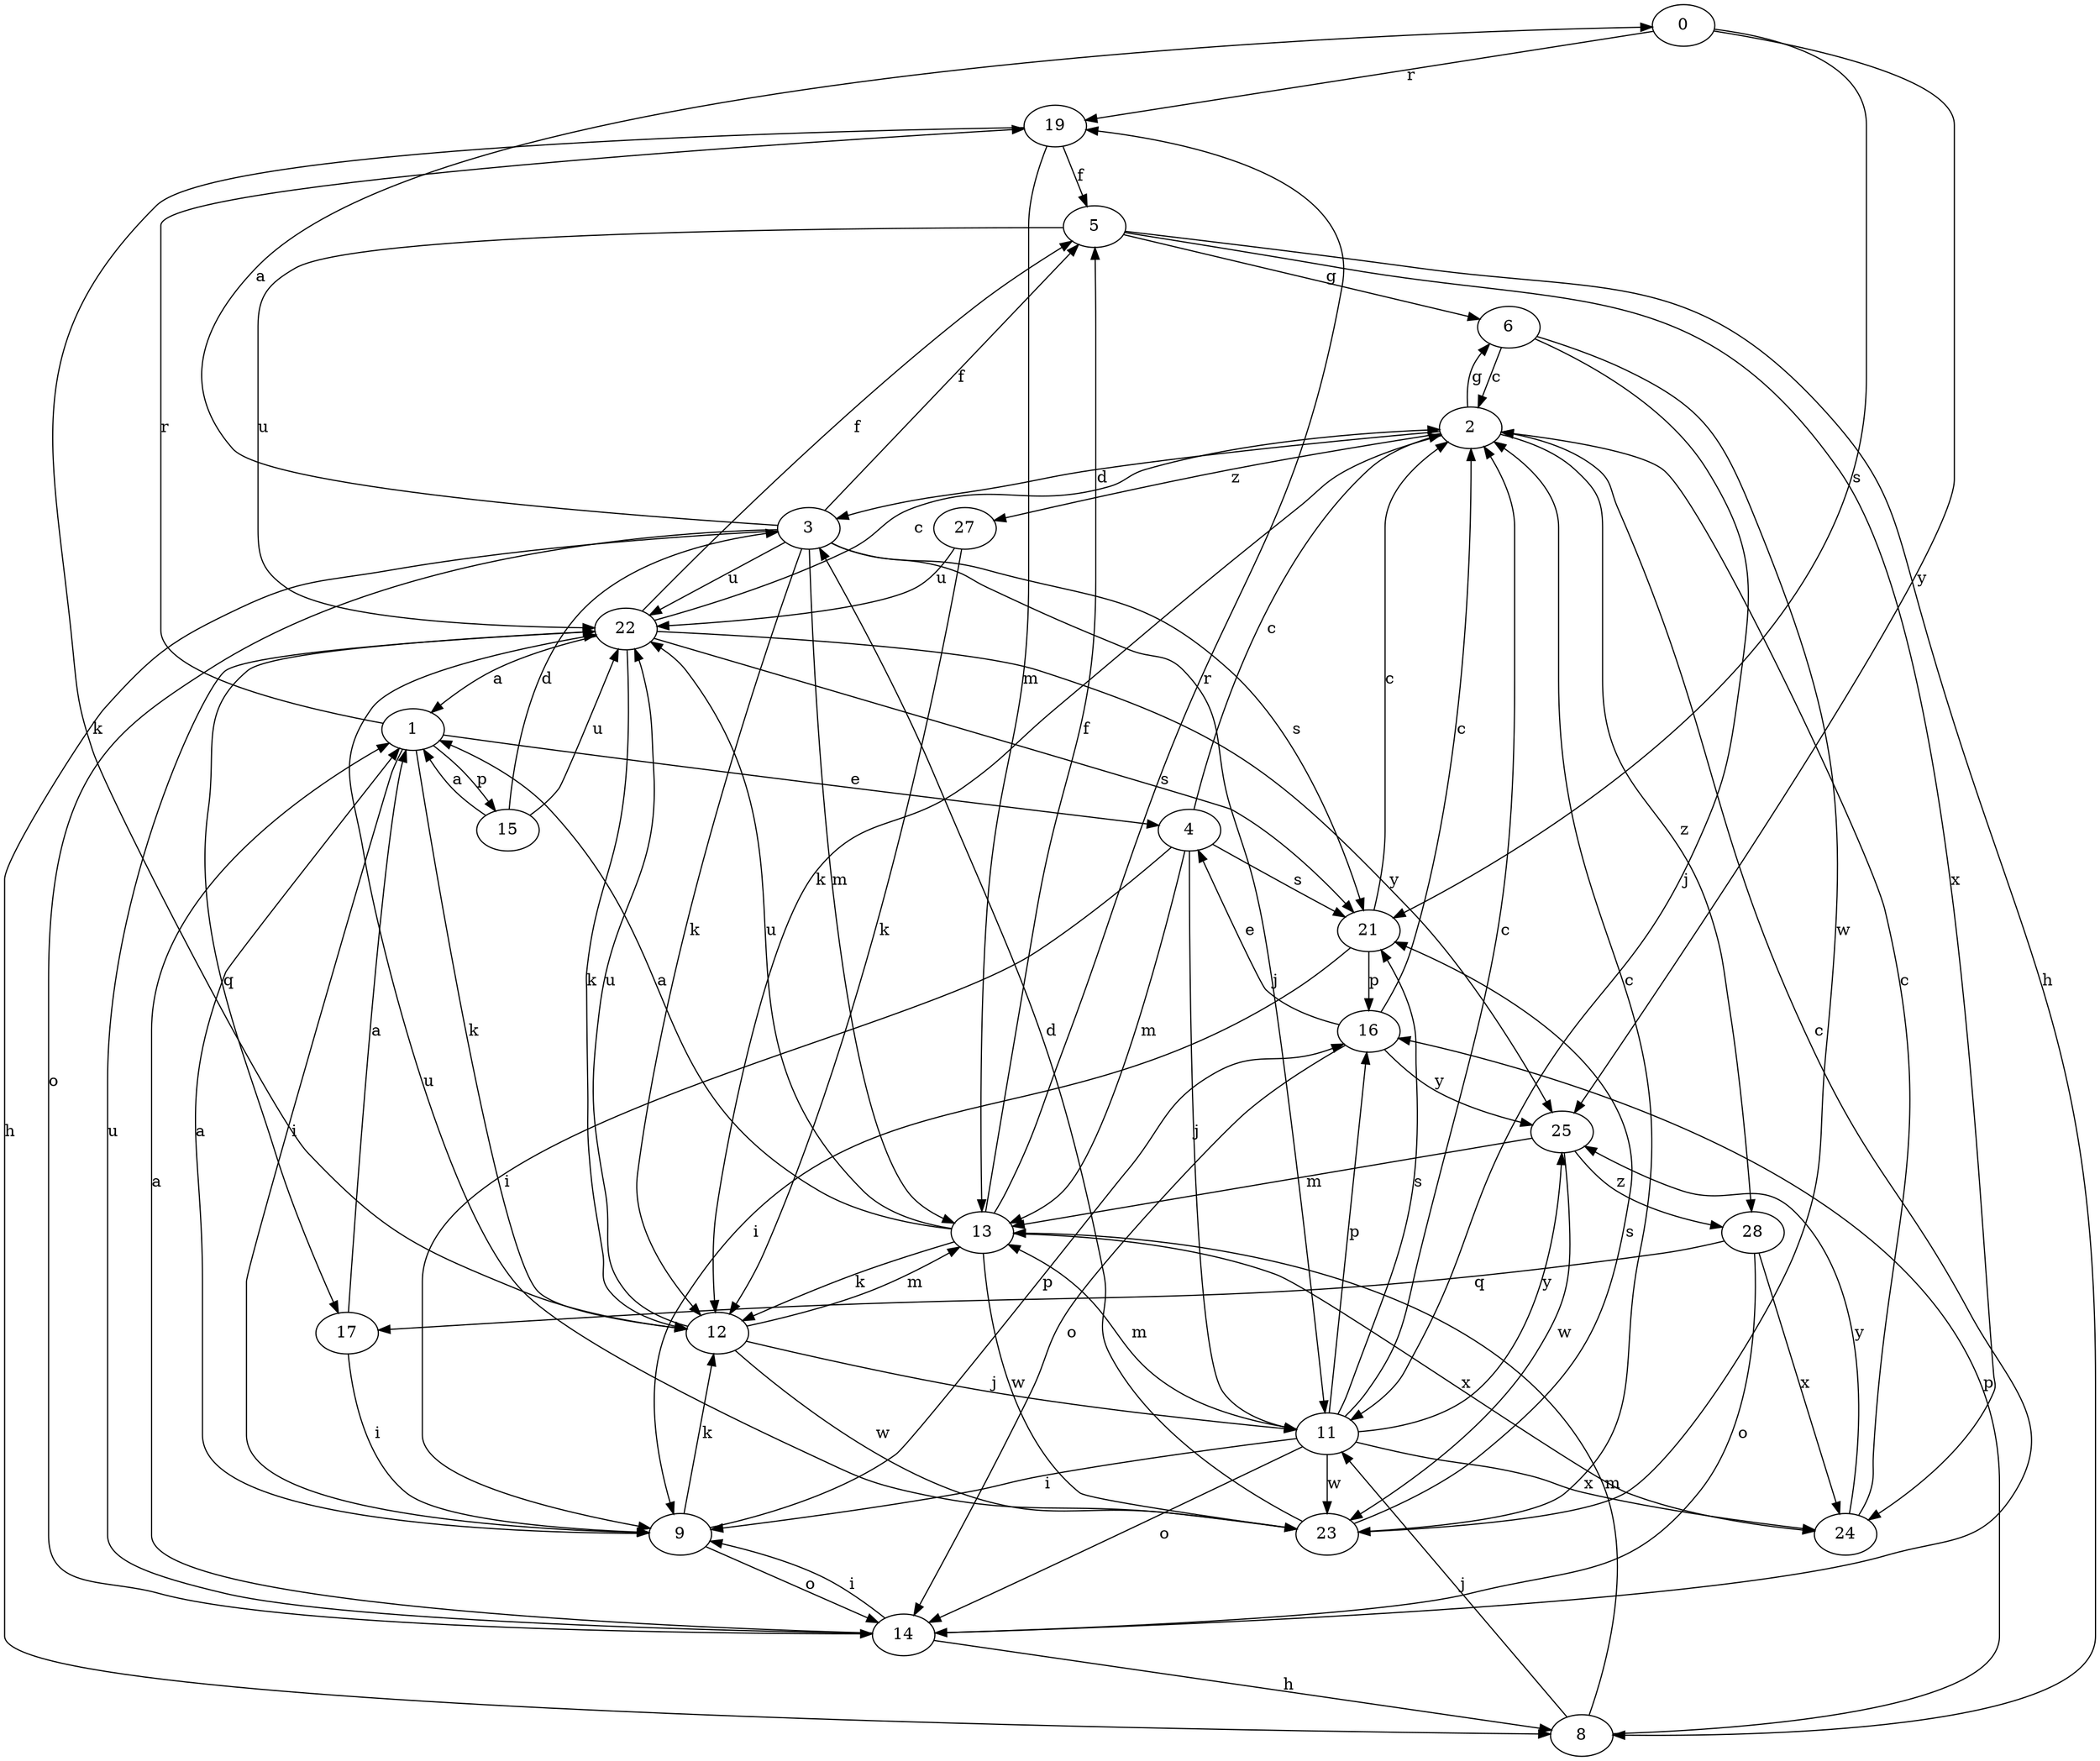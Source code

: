 strict digraph  {
0;
1;
2;
3;
4;
5;
6;
8;
9;
11;
12;
13;
14;
15;
16;
17;
19;
21;
22;
23;
24;
25;
27;
28;
0 -> 19  [label=r];
0 -> 21  [label=s];
0 -> 25  [label=y];
1 -> 4  [label=e];
1 -> 9  [label=i];
1 -> 12  [label=k];
1 -> 15  [label=p];
1 -> 19  [label=r];
2 -> 3  [label=d];
2 -> 6  [label=g];
2 -> 12  [label=k];
2 -> 27  [label=z];
2 -> 28  [label=z];
3 -> 0  [label=a];
3 -> 5  [label=f];
3 -> 8  [label=h];
3 -> 11  [label=j];
3 -> 12  [label=k];
3 -> 13  [label=m];
3 -> 14  [label=o];
3 -> 21  [label=s];
3 -> 22  [label=u];
4 -> 2  [label=c];
4 -> 9  [label=i];
4 -> 11  [label=j];
4 -> 13  [label=m];
4 -> 21  [label=s];
5 -> 6  [label=g];
5 -> 8  [label=h];
5 -> 22  [label=u];
5 -> 24  [label=x];
6 -> 2  [label=c];
6 -> 11  [label=j];
6 -> 23  [label=w];
8 -> 11  [label=j];
8 -> 13  [label=m];
8 -> 16  [label=p];
9 -> 1  [label=a];
9 -> 12  [label=k];
9 -> 14  [label=o];
9 -> 16  [label=p];
11 -> 2  [label=c];
11 -> 9  [label=i];
11 -> 13  [label=m];
11 -> 14  [label=o];
11 -> 16  [label=p];
11 -> 21  [label=s];
11 -> 23  [label=w];
11 -> 24  [label=x];
11 -> 25  [label=y];
12 -> 11  [label=j];
12 -> 13  [label=m];
12 -> 22  [label=u];
12 -> 23  [label=w];
13 -> 1  [label=a];
13 -> 5  [label=f];
13 -> 12  [label=k];
13 -> 19  [label=r];
13 -> 22  [label=u];
13 -> 23  [label=w];
13 -> 24  [label=x];
14 -> 1  [label=a];
14 -> 2  [label=c];
14 -> 8  [label=h];
14 -> 9  [label=i];
14 -> 22  [label=u];
15 -> 1  [label=a];
15 -> 3  [label=d];
15 -> 22  [label=u];
16 -> 2  [label=c];
16 -> 4  [label=e];
16 -> 14  [label=o];
16 -> 25  [label=y];
17 -> 1  [label=a];
17 -> 9  [label=i];
19 -> 5  [label=f];
19 -> 12  [label=k];
19 -> 13  [label=m];
21 -> 2  [label=c];
21 -> 9  [label=i];
21 -> 16  [label=p];
22 -> 1  [label=a];
22 -> 2  [label=c];
22 -> 5  [label=f];
22 -> 12  [label=k];
22 -> 17  [label=q];
22 -> 21  [label=s];
22 -> 25  [label=y];
23 -> 2  [label=c];
23 -> 3  [label=d];
23 -> 21  [label=s];
23 -> 22  [label=u];
24 -> 2  [label=c];
24 -> 25  [label=y];
25 -> 13  [label=m];
25 -> 23  [label=w];
25 -> 28  [label=z];
27 -> 12  [label=k];
27 -> 22  [label=u];
28 -> 14  [label=o];
28 -> 17  [label=q];
28 -> 24  [label=x];
}
